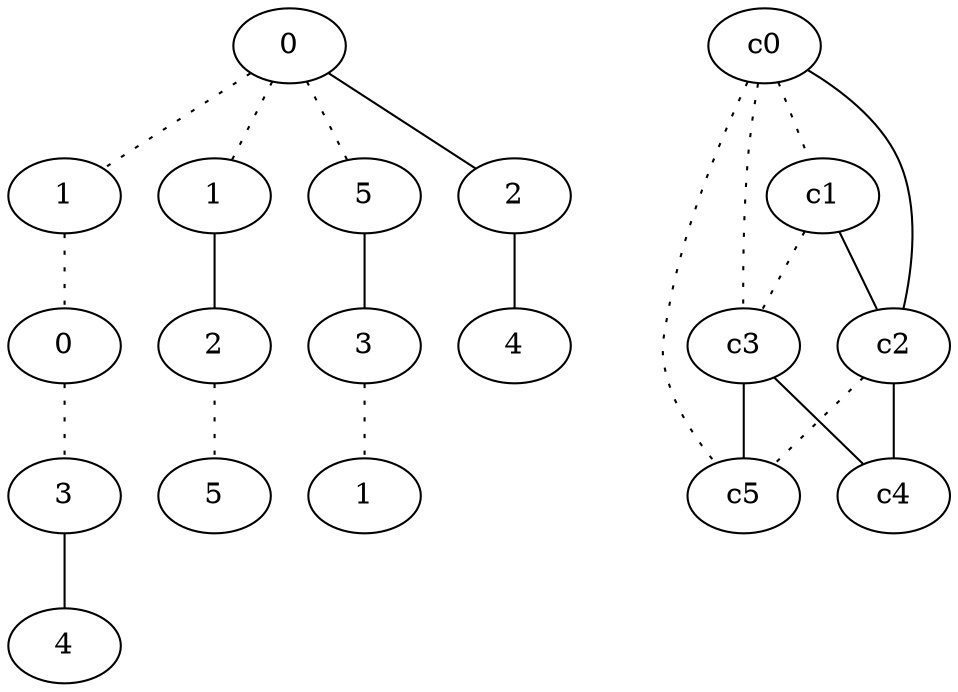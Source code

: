 graph {
a0[label=0];
a1[label=1];
a2[label=0];
a3[label=3];
a4[label=4];
a5[label=1];
a6[label=2];
a7[label=5];
a8[label=5];
a9[label=3];
a10[label=1];
a11[label=2];
a12[label=4];
a0 -- a1 [style=dotted];
a0 -- a5 [style=dotted];
a0 -- a8 [style=dotted];
a0 -- a11;
a1 -- a2 [style=dotted];
a2 -- a3 [style=dotted];
a3 -- a4;
a5 -- a6;
a6 -- a7 [style=dotted];
a8 -- a9;
a9 -- a10 [style=dotted];
a11 -- a12;
c0 -- c1 [style=dotted];
c0 -- c2;
c0 -- c3 [style=dotted];
c0 -- c5 [style=dotted];
c1 -- c2;
c1 -- c3 [style=dotted];
c2 -- c4;
c2 -- c5 [style=dotted];
c3 -- c4;
c3 -- c5;
}
